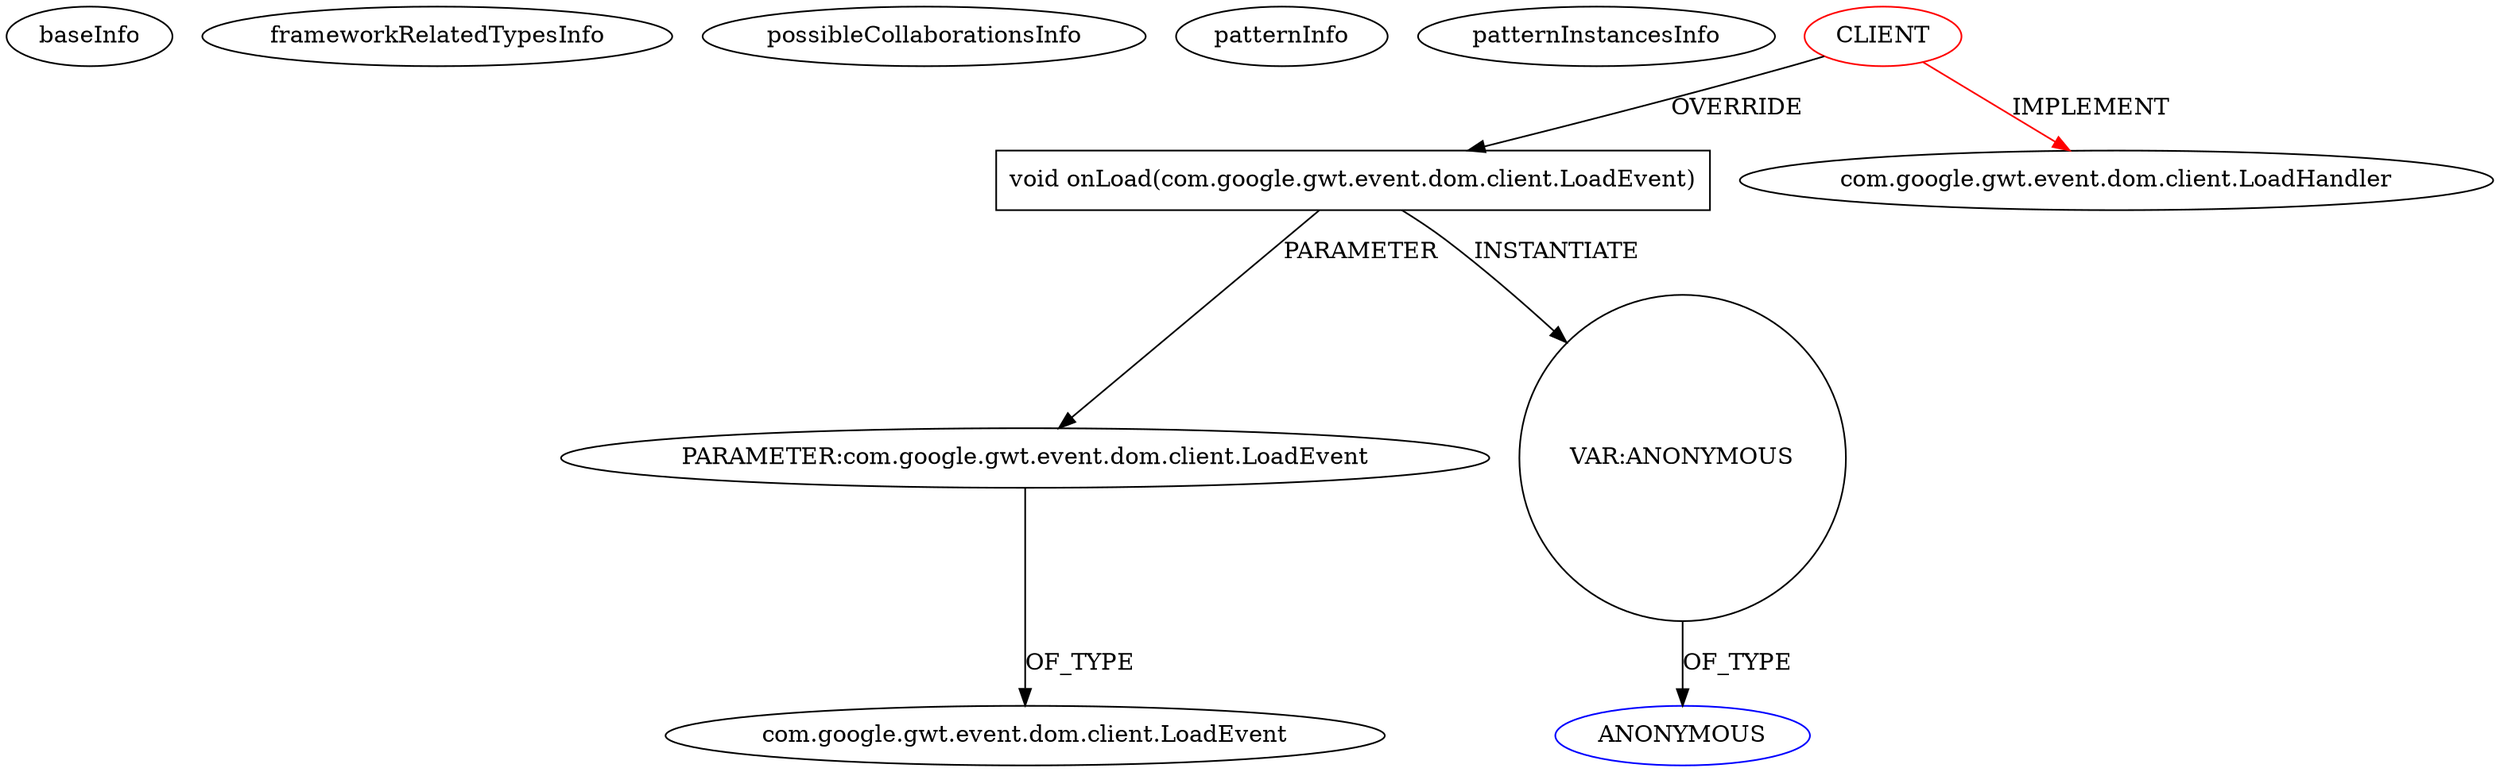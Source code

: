 digraph {
baseInfo[graphId=796,category="pattern",isAnonymous=false,possibleRelation=false]
frameworkRelatedTypesInfo[0="com.google.gwt.event.dom.client.LoadHandler"]
possibleCollaborationsInfo[]
patternInfo[frequency=2.0,patternRootClient=0]
patternInstancesInfo[0="vlapan-PhotoBank~/vlapan-PhotoBank/PhotoBank-master/src/com/vlapan/gwt/photobank/client/ui/selector/PreviewWidget.java~PreviewWidget~4627",1="vlapan-PhotoBank~/vlapan-PhotoBank/PhotoBank-master/src/com/vlapan/gwt/photobank/client/counters/LiveInternet.java~LiveInternet~4592"]
4[label="PARAMETER:com.google.gwt.event.dom.client.LoadEvent",vertexType="PARAMETER_DECLARATION",isFrameworkType=false]
3[label="void onLoad(com.google.gwt.event.dom.client.LoadEvent)",vertexType="OVERRIDING_METHOD_DECLARATION",isFrameworkType=false,shape=box]
0[label="CLIENT",vertexType="ROOT_CLIENT_CLASS_DECLARATION",isFrameworkType=false,color=red]
10[label="VAR:ANONYMOUS",vertexType="VARIABLE_EXPRESION",isFrameworkType=false,shape=circle]
11[label="ANONYMOUS",vertexType="REFERENCE_ANONYMOUS_DECLARATION",isFrameworkType=false,color=blue]
2[label="com.google.gwt.event.dom.client.LoadHandler",vertexType="FRAMEWORK_INTERFACE_TYPE",isFrameworkType=false]
5[label="com.google.gwt.event.dom.client.LoadEvent",vertexType="FRAMEWORK_CLASS_TYPE",isFrameworkType=false]
4->5[label="OF_TYPE"]
10->11[label="OF_TYPE"]
3->10[label="INSTANTIATE"]
0->2[label="IMPLEMENT",color=red]
0->3[label="OVERRIDE"]
3->4[label="PARAMETER"]
}
